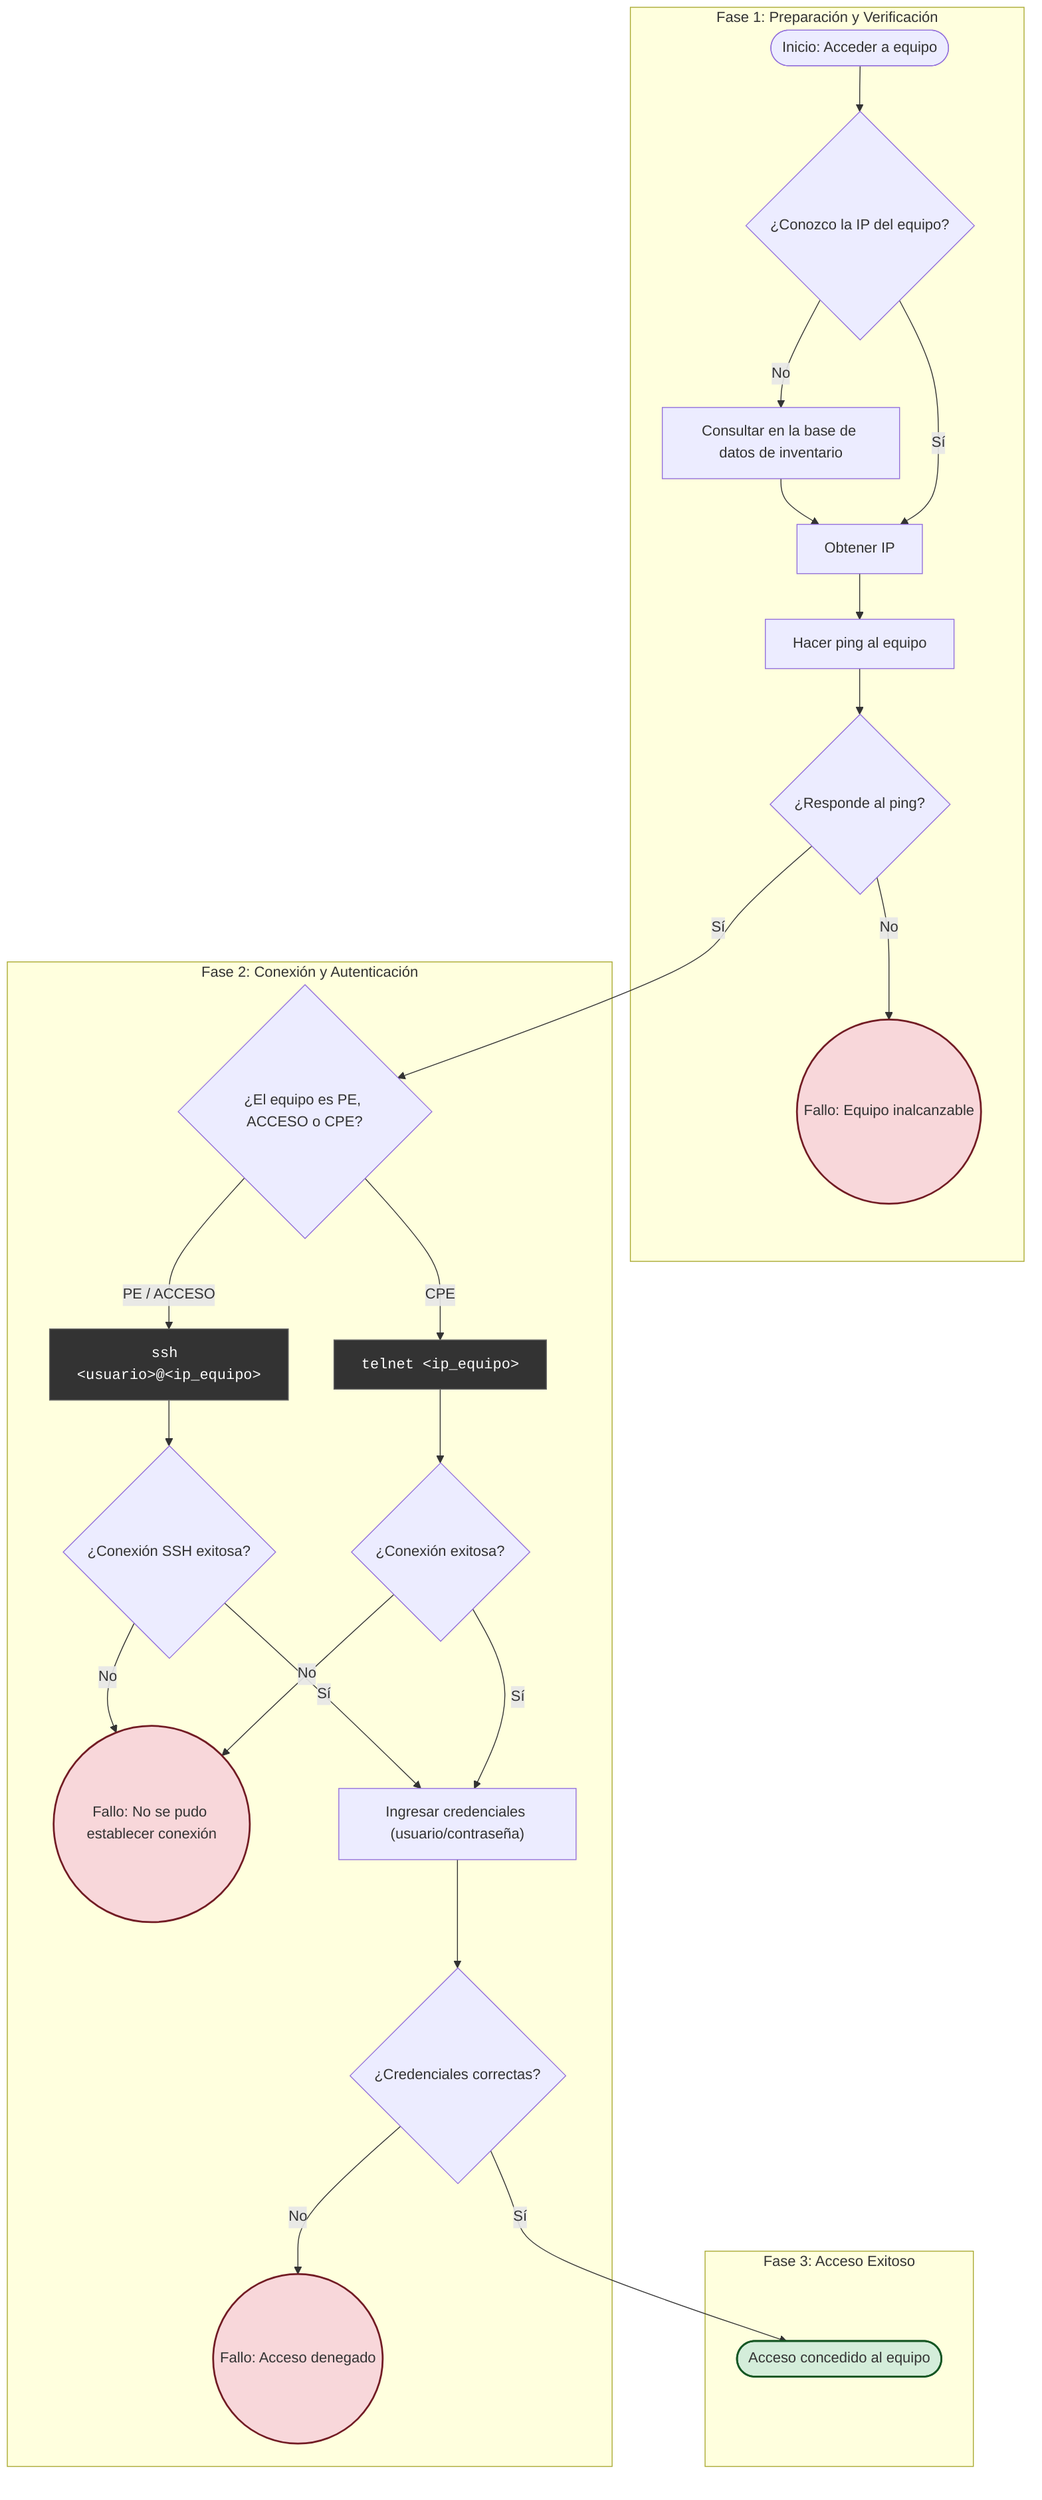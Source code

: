 graph TD
    subgraph "Fase 1: Preparación y Verificación"
        A([Inicio: Acceder a equipo]) --> B{¿Conozco la IP del equipo?};
        B -- No --> C["Consultar en la base de datos de inventario"];
        C --> D["Obtener IP"];
        B -- Sí --> D;
        D --> E["Hacer ping al equipo"];
        E --> F{¿Responde al ping?};
        F -- No --> G((Fallo: Equipo inalcanzable));
    end

    subgraph "Fase 2: Conexión y Autenticación"
        F -- Sí --> H{¿El equipo es PE, ACCESO o CPE?};
        H -- PE / ACCESO --> I["ssh &lt;usuario&gt;@&lt;ip_equipo&gt;"];
        H -- CPE --> J["telnet &lt;ip_equipo&gt;"];
        I --> K{¿Conexión SSH exitosa?};
        J --> L{¿Conexión exitosa?};
        K -- No --> M((Fallo: No se pudo establecer conexión));
        L -- No --> M;
        K -- Sí --> N["Ingresar credenciales (usuario/contraseña)"];
        L -- Sí --> N;
        N --> O{¿Credenciales correctas?};
        O -- No --> P((Fallo: Acceso denegado));
    end

    subgraph "Fase 3: Acceso Exitoso"
      O -- Sí --> Q([Acceso concedido al equipo]);
    end

    %% --- Estilos para claridad visual ---
    classDef fallo fill:#f8d7da,stroke:#721c24,stroke-width:2px;
    classDef exito fill:#d4edda,stroke:#155724,stroke-width:2px;
    classDef comando fill:#333,color:#fff,stroke:#666,stroke-width:1px,font-family:monospace;
    class G,M,P fallo;
    class Q exito;
    class I,J comando;
